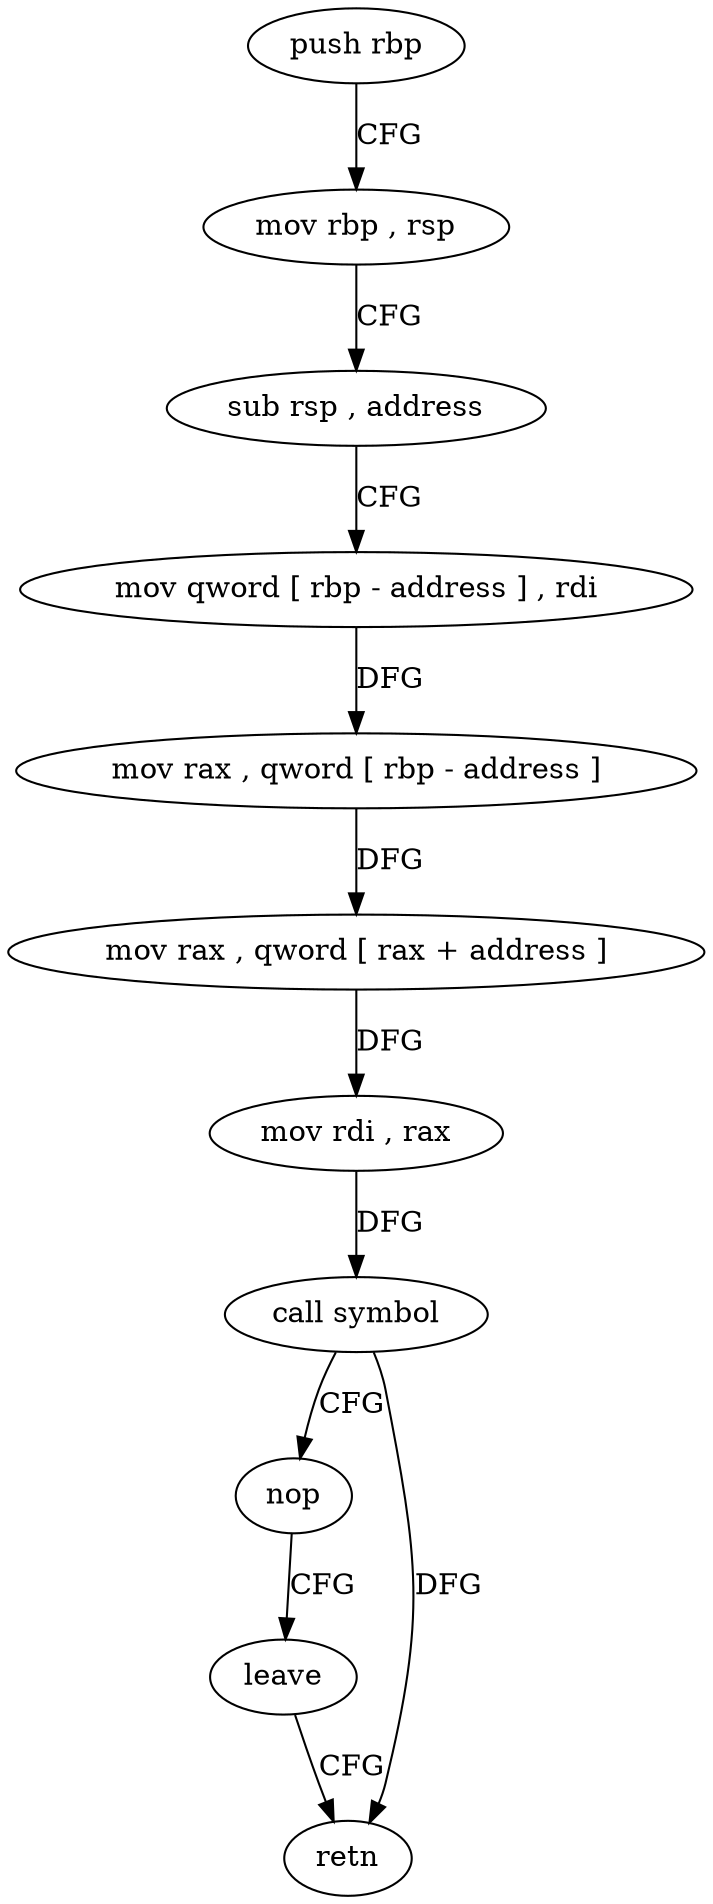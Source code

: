 digraph "func" {
"138247" [label = "push rbp" ]
"138248" [label = "mov rbp , rsp" ]
"138251" [label = "sub rsp , address" ]
"138255" [label = "mov qword [ rbp - address ] , rdi" ]
"138259" [label = "mov rax , qword [ rbp - address ]" ]
"138263" [label = "mov rax , qword [ rax + address ]" ]
"138267" [label = "mov rdi , rax" ]
"138270" [label = "call symbol" ]
"138275" [label = "nop" ]
"138276" [label = "leave" ]
"138277" [label = "retn" ]
"138247" -> "138248" [ label = "CFG" ]
"138248" -> "138251" [ label = "CFG" ]
"138251" -> "138255" [ label = "CFG" ]
"138255" -> "138259" [ label = "DFG" ]
"138259" -> "138263" [ label = "DFG" ]
"138263" -> "138267" [ label = "DFG" ]
"138267" -> "138270" [ label = "DFG" ]
"138270" -> "138275" [ label = "CFG" ]
"138270" -> "138277" [ label = "DFG" ]
"138275" -> "138276" [ label = "CFG" ]
"138276" -> "138277" [ label = "CFG" ]
}
